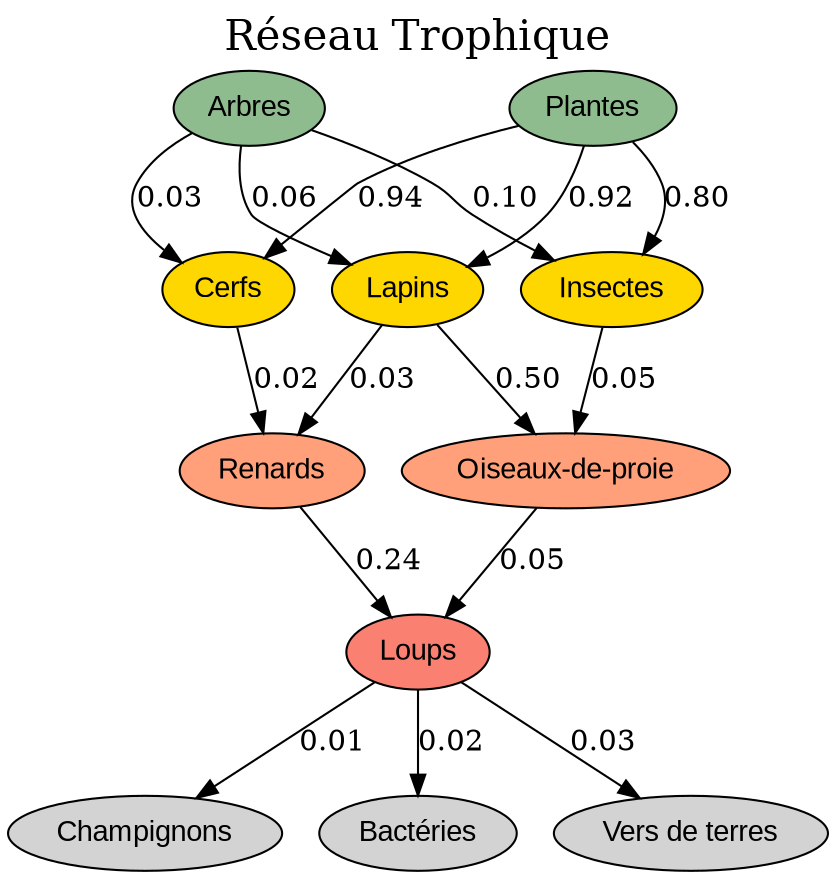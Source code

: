 digraph G {
    // Titre du graphe
    label="Réseau Trophique";
fontsize=20;
labelloc="top";

// Styles globaux
    node [style=filled, fontname="Arial"];
edge [color=black];

// Groupes de nœuds avec couleurs
    "Arbres" [fillcolor="#8FBC8F", shape=ellipse]; // Vert clair
    "Plantes" [fillcolor="#8FBC8F", shape=ellipse];
"Insectes" [fillcolor="#FFD700", shape=ellipse]; // Jaune
    "Cerfs" [fillcolor="#FFD700", shape=ellipse];
"Lapins" [fillcolor="#FFD700", shape=ellipse];
"Renards" [fillcolor="#FFA07A", shape=ellipse]; // Orange clair
    "Oiseaux-de-proie" [fillcolor="#FFA07A", shape=ellipse];
"Loups" [fillcolor="#FA8072", shape=ellipse]; // Rouge clair
    "Champignons" [fillcolor="#D3D3D3", shape=ellipse]; // Gris
    "Bactéries" [fillcolor="#D3D3D3", shape=ellipse];
"Vers de terres" [fillcolor="#D3D3D3", shape=ellipse];

// Connexions avec pondérations
    "Arbres" -> "Cerfs" [label="0.03"]; // 3% arbres
    "Plantes" -> "Cerfs" [label="0.94"]; // 94% plantes

"Arbres" -> "Lapins" [label="0.06"]; // 6% arbres
    "Plantes" -> "Lapins" [label="0.92"]; // 92% plantes

"Arbres" -> "Insectes" [label="0.10"]; // 10% arbres
    "Plantes" -> "Insectes" [label="0.80"]; // 80% plantes

"Lapins" -> "Renards" [label="0.03"]; // 3% lapins
    "Cerfs" -> "Renards" [label="0.02"]; // 2% cerfs

"Lapins" -> "Oiseaux-de-proie" [label="0.50"]; // 50% lapins
    "Insectes" -> "Oiseaux-de-proie" [label="0.05"]; // 5% insectes

"Oiseaux-de-proie" -> "Loups" [label="0.05"]; // 5% oiseaux
    "Renards" -> "Loups" [label="0.24"]; // 24% renards

"Loups" -> "Champignons" [label="0.01"]; // 80% loups
    "Loups" -> "Bactéries" [label="0.02"]; // 50% loups
    "Loups" -> "Vers de terres" [label="0.03"]; // 21% loups
}